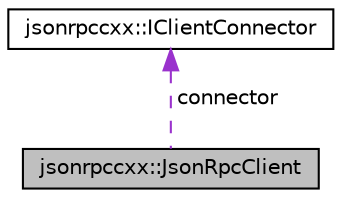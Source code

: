 digraph "jsonrpccxx::JsonRpcClient"
{
  edge [fontname="Helvetica",fontsize="10",labelfontname="Helvetica",labelfontsize="10"];
  node [fontname="Helvetica",fontsize="10",shape=record];
  Node2 [label="jsonrpccxx::JsonRpcClient",height=0.2,width=0.4,color="black", fillcolor="grey75", style="filled", fontcolor="black"];
  Node3 -> Node2 [dir="back",color="darkorchid3",fontsize="10",style="dashed",label=" connector" ,fontname="Helvetica"];
  Node3 [label="jsonrpccxx::IClientConnector",height=0.2,width=0.4,color="black", fillcolor="white", style="filled",URL="$classjsonrpccxx_1_1IClientConnector.html"];
}
